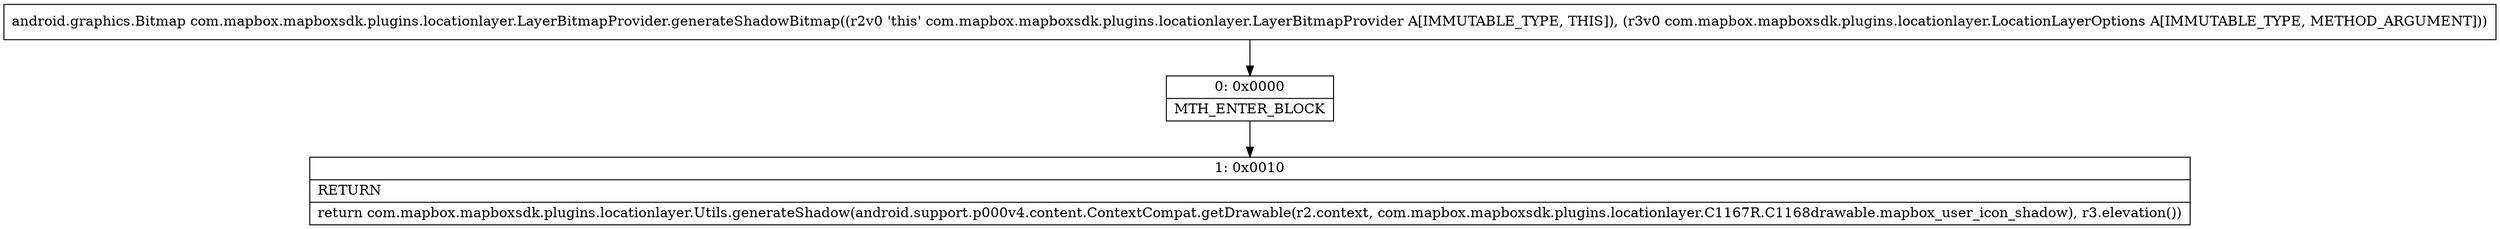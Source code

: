 digraph "CFG forcom.mapbox.mapboxsdk.plugins.locationlayer.LayerBitmapProvider.generateShadowBitmap(Lcom\/mapbox\/mapboxsdk\/plugins\/locationlayer\/LocationLayerOptions;)Landroid\/graphics\/Bitmap;" {
Node_0 [shape=record,label="{0\:\ 0x0000|MTH_ENTER_BLOCK\l}"];
Node_1 [shape=record,label="{1\:\ 0x0010|RETURN\l|return com.mapbox.mapboxsdk.plugins.locationlayer.Utils.generateShadow(android.support.p000v4.content.ContextCompat.getDrawable(r2.context, com.mapbox.mapboxsdk.plugins.locationlayer.C1167R.C1168drawable.mapbox_user_icon_shadow), r3.elevation())\l}"];
MethodNode[shape=record,label="{android.graphics.Bitmap com.mapbox.mapboxsdk.plugins.locationlayer.LayerBitmapProvider.generateShadowBitmap((r2v0 'this' com.mapbox.mapboxsdk.plugins.locationlayer.LayerBitmapProvider A[IMMUTABLE_TYPE, THIS]), (r3v0 com.mapbox.mapboxsdk.plugins.locationlayer.LocationLayerOptions A[IMMUTABLE_TYPE, METHOD_ARGUMENT])) }"];
MethodNode -> Node_0;
Node_0 -> Node_1;
}

